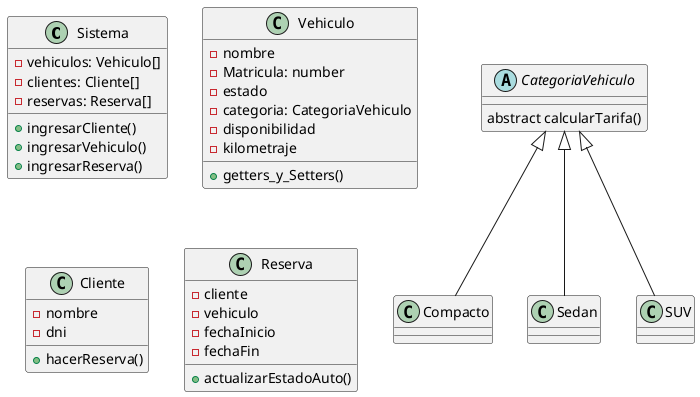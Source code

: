 @startuml Trabajo Practico Alquiler de Autos

class Sistema {
    - vehiculos: Vehiculo[]
    - clientes: Cliente[]
    - reservas: Reserva[]

    + ingresarCliente()
    + ingresarVehiculo()
    + ingresarReserva()
 
}

class Vehiculo{
        - nombre
        - Matricula: number
        - estado
        - categoria: CategoriaVehiculo
        - disponibilidad
        - kilometraje

        + getters_y_Setters()
}

abstract class CategoriaVehiculo{
    abstract calcularTarifa()
}
class Compacto extends CategoriaVehiculo{}
class Sedan extends CategoriaVehiculo{}
class SUV extends CategoriaVehiculo{}

class Cliente {
    - nombre
    - dni 

    + hacerReserva()
}

class Reserva{
    - cliente
    - vehiculo 
    - fechaInicio
    - fechaFin

    + actualizarEstadoAuto()
}

@enduml